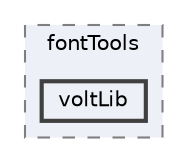 digraph "/home/jam/Research/IRES-2025/dev/src/llm-scripts/testing/hypothesis-testing/hyp-env/lib/python3.12/site-packages/fontTools/voltLib"
{
 // LATEX_PDF_SIZE
  bgcolor="transparent";
  edge [fontname=Helvetica,fontsize=10,labelfontname=Helvetica,labelfontsize=10];
  node [fontname=Helvetica,fontsize=10,shape=box,height=0.2,width=0.4];
  compound=true
  subgraph clusterdir_c4d341538d3f7931a3933ed496353c3d {
    graph [ bgcolor="#edf0f7", pencolor="grey50", label="fontTools", fontname=Helvetica,fontsize=10 style="filled,dashed", URL="dir_c4d341538d3f7931a3933ed496353c3d.html",tooltip=""]
  dir_cf5e26406ba61a150ed8763358dbf92b [label="voltLib", fillcolor="#edf0f7", color="grey25", style="filled,bold", URL="dir_cf5e26406ba61a150ed8763358dbf92b.html",tooltip=""];
  }
}
